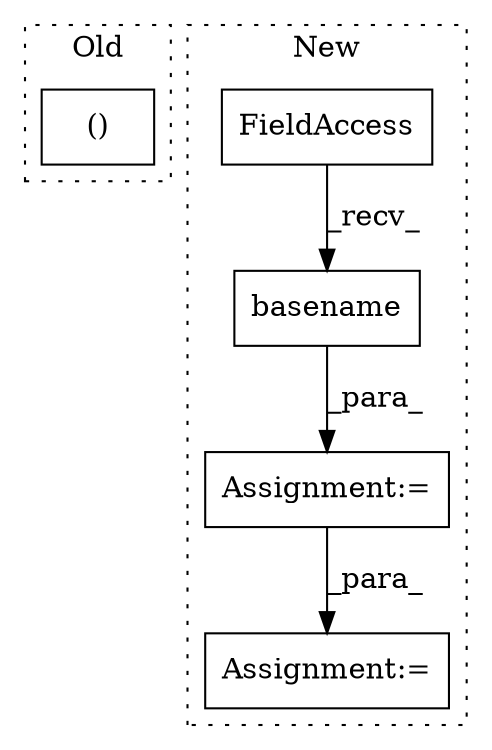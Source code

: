 digraph G {
subgraph cluster0 {
1 [label="()" a="106" s="12441" l="51" shape="box"];
label = "Old";
style="dotted";
}
subgraph cluster1 {
2 [label="basename" a="32" s="5995,6013" l="9,1" shape="box"];
3 [label="FieldAccess" a="22" s="5987" l="7" shape="box"];
4 [label="Assignment:=" a="7" s="5968" l="1" shape="box"];
5 [label="Assignment:=" a="7" s="6512" l="1" shape="box"];
label = "New";
style="dotted";
}
2 -> 4 [label="_para_"];
3 -> 2 [label="_recv_"];
4 -> 5 [label="_para_"];
}